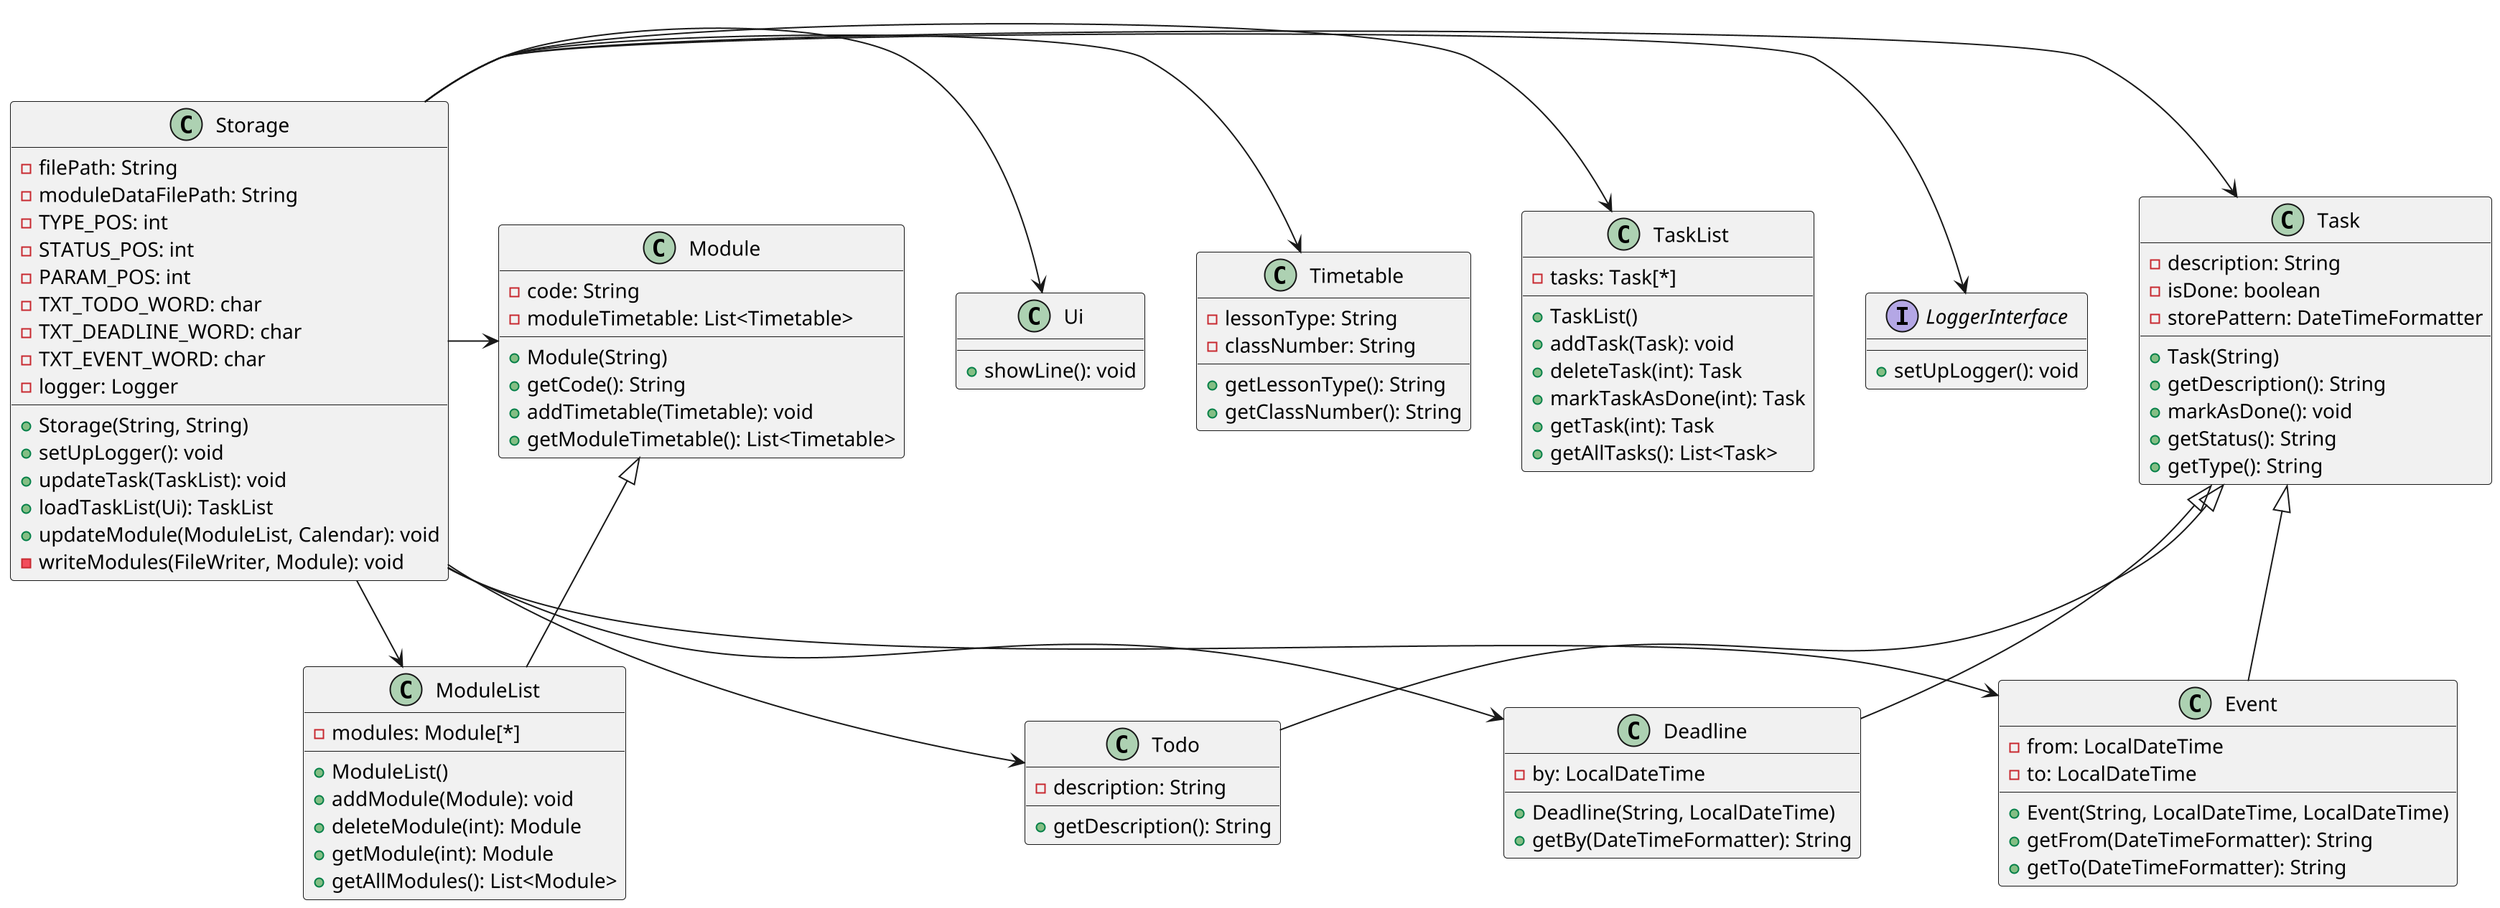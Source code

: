 @startuml
'https://plantuml.com/class-diagram
scale 2.0

interface LoggerInterface {
    + setUpLogger(): void
}
class Storage {
    - filePath: String
    - moduleDataFilePath: String
    - TYPE_POS: int
    - STATUS_POS: int
    - PARAM_POS: int
    - TXT_TODO_WORD: char
    - TXT_DEADLINE_WORD: char
    - TXT_EVENT_WORD: char
    - logger: Logger

    + Storage(String, String)
    + setUpLogger(): void
    + updateTask(TaskList): void
    + loadTaskList(Ui): TaskList
    + updateModule(ModuleList, Calendar): void
    - writeModules(FileWriter, Module): void
}

class TaskList {
    -tasks: Task[*]
    + TaskList()
    + addTask(Task): void
    + deleteTask(int): Task
    + markTaskAsDone(int): Task
    + getTask(int): Task
    + getAllTasks(): List<Task>
}

class Task {
    - description: String
    - isDone: boolean
    - storePattern: DateTimeFormatter

    + Task(String)
    + getDescription(): String
    + markAsDone(): void
    + getStatus(): String
    + getType(): String
}

class Todo extends Task {
- description: String
+getDescription(): String
}

class Deadline extends Task {
    - by: LocalDateTime

    + Deadline(String, LocalDateTime)
    + getBy(DateTimeFormatter): String
}

class Event extends Task {
    - from: LocalDateTime
    - to: LocalDateTime

    + Event(String, LocalDateTime, LocalDateTime)
    + getFrom(DateTimeFormatter): String
    + getTo(DateTimeFormatter): String
}

class Ui {
    + showLine(): void
}

class ModuleList extends Module {
     -modules: Module[*]
    + ModuleList()
    + addModule(Module): void
    + deleteModule(int): Module
    + getModule(int): Module
    + getAllModules(): List<Module>
}

class Module {
    - code: String
    - moduleTimetable: List<Timetable>

    + Module(String)
    + getCode(): String
    + addTimetable(Timetable): void
    + getModuleTimetable(): List<Timetable>
}

class Timetable {
    - lessonType: String
    - classNumber: String

    + getLessonType(): String
    + getClassNumber(): String
}

Storage -> LoggerInterface
Storage -> TaskList
Storage -> Task
Storage -> Todo
Storage -> Deadline
Storage -> Event
Storage -> Ui
Storage -> ModuleList
Storage -> Module
Storage -> Timetable

@enduml
